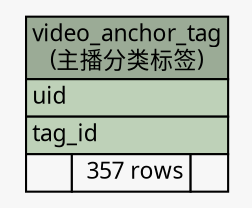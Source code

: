 // dot 2.26.0 on Linux 2.6.32-504.3.3.el6.x86_64
// SchemaSpy rev Unknown
digraph "video_anchor_tag" {
  graph [
    rankdir="RL"
    bgcolor="#f7f7f7"
    nodesep="0.18"
    ranksep="0.46"
    fontname="Microsoft YaHei"
    fontsize="11"
  ];
  node [
    fontname="Microsoft YaHei"
    fontsize="11"
    shape="plaintext"
  ];
  edge [
    arrowsize="0.8"
  ];
  "video_anchor_tag" [
    label=<
    <TABLE BORDER="0" CELLBORDER="1" CELLSPACING="0" BGCOLOR="#ffffff">
      <TR><TD COLSPAN="3" BGCOLOR="#9bab96" ALIGN="CENTER">video_anchor_tag<br/>(主播分类标签)</TD></TR>
      <TR><TD PORT="uid" COLSPAN="3" BGCOLOR="#bed1b8" ALIGN="LEFT">uid</TD></TR>
      <TR><TD PORT="tag_id" COLSPAN="3" BGCOLOR="#bed1b8" ALIGN="LEFT">tag_id</TD></TR>
      <TR><TD ALIGN="LEFT" BGCOLOR="#f7f7f7">  </TD><TD ALIGN="RIGHT" BGCOLOR="#f7f7f7">357 rows</TD><TD ALIGN="RIGHT" BGCOLOR="#f7f7f7">  </TD></TR>
    </TABLE>>
    URL="tables/video_anchor_tag.html"
    tooltip="video_anchor_tag"
  ];
}
